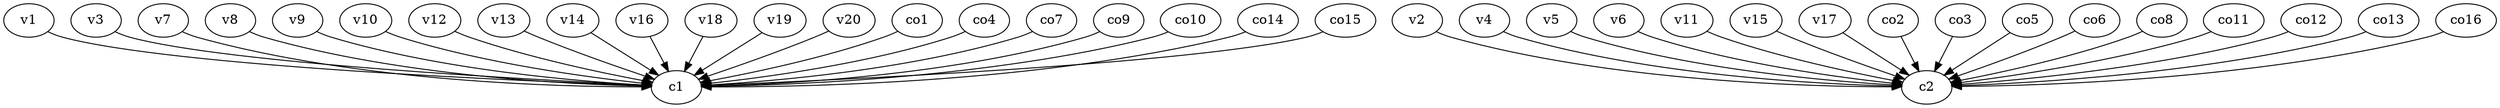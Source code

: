 strict digraph  {
c1;
c2;
v1;
v2;
v3;
v4;
v5;
v6;
v7;
v8;
v9;
v10;
v11;
v12;
v13;
v14;
v15;
v16;
v17;
v18;
v19;
v20;
co1;
co2;
co3;
co4;
co5;
co6;
co7;
co8;
co9;
co10;
co11;
co12;
co13;
co14;
co15;
co16;
v1 -> c1  [weight=1];
v2 -> c2  [weight=1];
v3 -> c1  [weight=1];
v4 -> c2  [weight=1];
v5 -> c2  [weight=1];
v6 -> c2  [weight=1];
v7 -> c1  [weight=1];
v8 -> c1  [weight=1];
v9 -> c1  [weight=1];
v10 -> c1  [weight=1];
v11 -> c2  [weight=1];
v12 -> c1  [weight=1];
v13 -> c1  [weight=1];
v14 -> c1  [weight=1];
v15 -> c2  [weight=1];
v16 -> c1  [weight=1];
v17 -> c2  [weight=1];
v18 -> c1  [weight=1];
v19 -> c1  [weight=1];
v20 -> c1  [weight=1];
co1 -> c1  [weight=1];
co2 -> c2  [weight=1];
co3 -> c2  [weight=1];
co4 -> c1  [weight=1];
co5 -> c2  [weight=1];
co6 -> c2  [weight=1];
co7 -> c1  [weight=1];
co8 -> c2  [weight=1];
co9 -> c1  [weight=1];
co10 -> c1  [weight=1];
co11 -> c2  [weight=1];
co12 -> c2  [weight=1];
co13 -> c2  [weight=1];
co14 -> c1  [weight=1];
co15 -> c1  [weight=1];
co16 -> c2  [weight=1];
}
